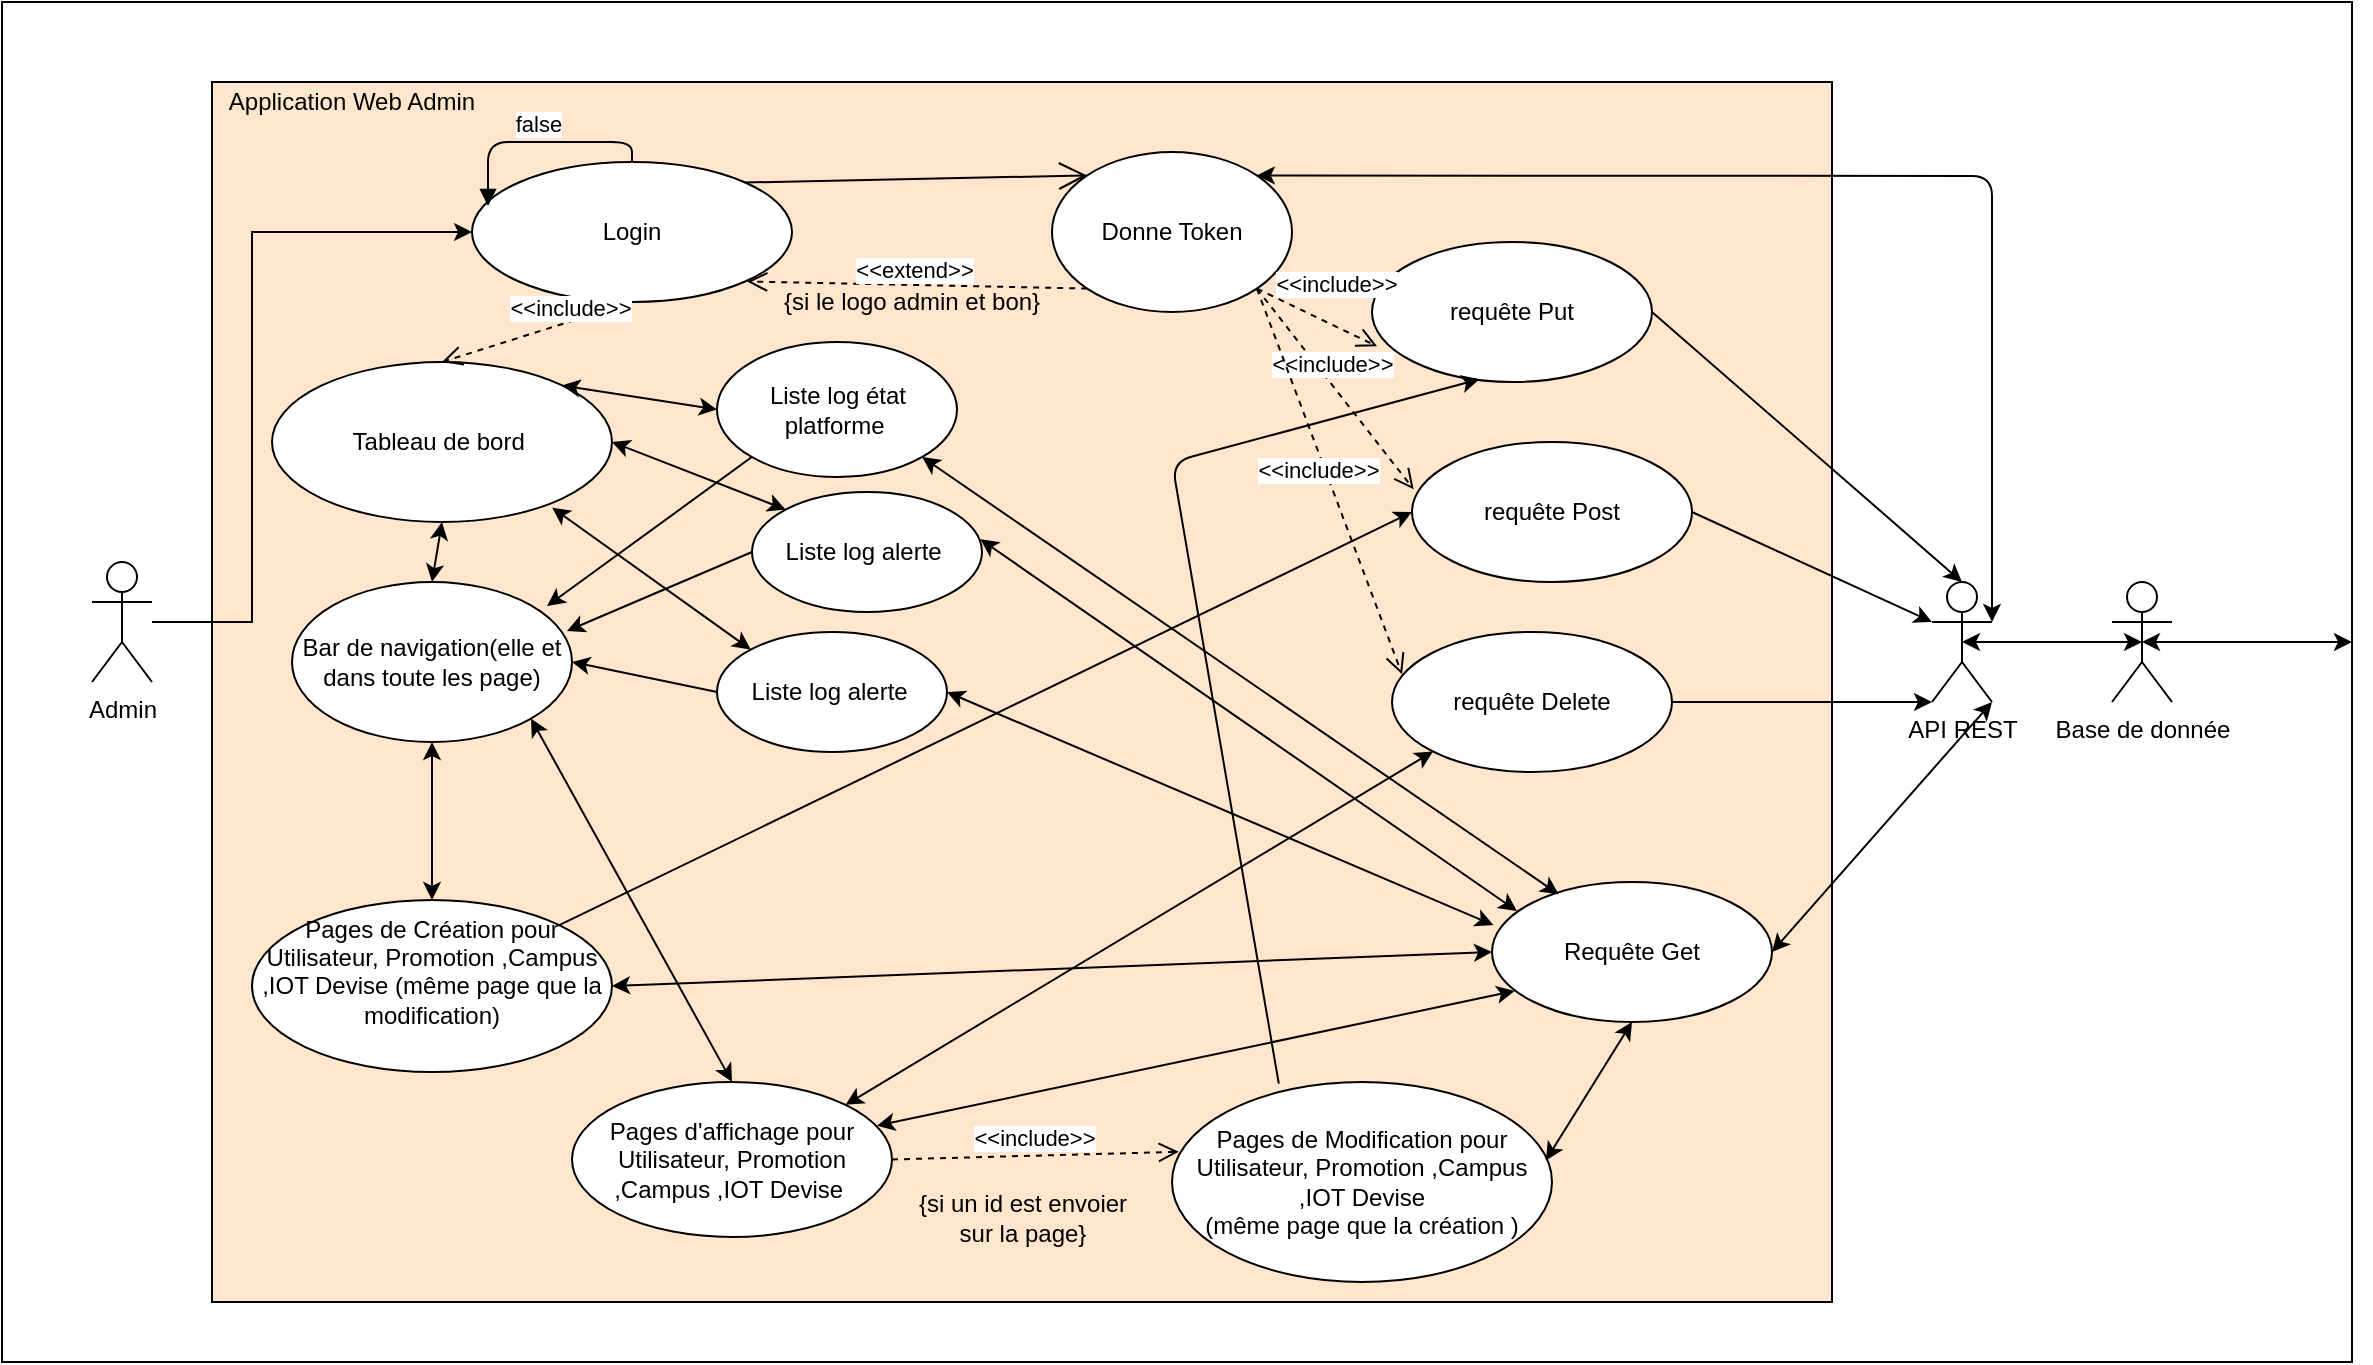 <mxfile version="14.6.13" type="github">
  <diagram id="NL5PwAvorvllwXM2dLGq" name="Page-1">
    <mxGraphModel dx="2131" dy="612" grid="1" gridSize="10" guides="1" tooltips="1" connect="1" arrows="1" fold="1" page="1" pageScale="1" pageWidth="827" pageHeight="1169" math="0" shadow="0">
      <root>
        <mxCell id="0" />
        <mxCell id="1" parent="0" />
        <mxCell id="5BYeUp9yFWM4JVloYDsu-1" value="" style="rounded=0;whiteSpace=wrap;html=1;fillColor=#FFFFFF;" vertex="1" parent="1">
          <mxGeometry x="-105" y="50" width="1175" height="680" as="geometry" />
        </mxCell>
        <mxCell id="5BYeUp9yFWM4JVloYDsu-6" value="" style="rounded=0;whiteSpace=wrap;html=1;fillColor=#FFE6CC;" vertex="1" parent="1">
          <mxGeometry y="90" width="810" height="610" as="geometry" />
        </mxCell>
        <mxCell id="5BYeUp9yFWM4JVloYDsu-22" value="Application Web Admin" style="text;html=1;strokeColor=none;fillColor=none;align=center;verticalAlign=middle;whiteSpace=wrap;rounded=0;" vertex="1" parent="1">
          <mxGeometry y="90" width="140" height="20" as="geometry" />
        </mxCell>
        <mxCell id="5BYeUp9yFWM4JVloYDsu-23" value="Login" style="ellipse;whiteSpace=wrap;html=1;fillColor=#FFFFFF;" vertex="1" parent="1">
          <mxGeometry x="130" y="130" width="160" height="70" as="geometry" />
        </mxCell>
        <mxCell id="5BYeUp9yFWM4JVloYDsu-26" style="edgeStyle=orthogonalEdgeStyle;rounded=0;orthogonalLoop=1;jettySize=auto;html=1;entryX=0;entryY=0.5;entryDx=0;entryDy=0;" edge="1" parent="1" source="5BYeUp9yFWM4JVloYDsu-25" target="5BYeUp9yFWM4JVloYDsu-23">
          <mxGeometry relative="1" as="geometry">
            <Array as="points">
              <mxPoint x="20" y="360" />
              <mxPoint x="20" y="165" />
            </Array>
          </mxGeometry>
        </mxCell>
        <mxCell id="5BYeUp9yFWM4JVloYDsu-25" value="Admin" style="shape=umlActor;verticalLabelPosition=bottom;verticalAlign=top;html=1;outlineConnect=0;fillColor=#FFFFFF;" vertex="1" parent="1">
          <mxGeometry x="-60" y="330" width="30" height="60" as="geometry" />
        </mxCell>
        <mxCell id="5BYeUp9yFWM4JVloYDsu-27" value="Donne Token" style="ellipse;whiteSpace=wrap;html=1;fillColor=#FFFFFF;" vertex="1" parent="1">
          <mxGeometry x="420" y="125" width="120" height="80" as="geometry" />
        </mxCell>
        <mxCell id="5BYeUp9yFWM4JVloYDsu-28" value="API REST" style="shape=umlActor;verticalLabelPosition=bottom;verticalAlign=top;html=1;outlineConnect=0;fillColor=#FFFFFF;" vertex="1" parent="1">
          <mxGeometry x="860" y="340" width="30" height="60" as="geometry" />
        </mxCell>
        <mxCell id="5BYeUp9yFWM4JVloYDsu-31" value="&amp;lt;&amp;lt;extend&amp;gt;&amp;gt;" style="html=1;verticalAlign=bottom;endArrow=open;dashed=1;endSize=8;entryX=1;entryY=1;entryDx=0;entryDy=0;exitX=0;exitY=1;exitDx=0;exitDy=0;" edge="1" parent="1" source="5BYeUp9yFWM4JVloYDsu-27">
          <mxGeometry x="0.026" y="2" relative="1" as="geometry">
            <mxPoint x="478.574" y="228.284" as="sourcePoint" />
            <mxPoint x="267.569" y="189.749" as="targetPoint" />
            <mxPoint as="offset" />
          </mxGeometry>
        </mxCell>
        <mxCell id="5BYeUp9yFWM4JVloYDsu-32" value="" style="endArrow=open;endFill=1;endSize=12;html=1;exitX=1;exitY=0;exitDx=0;exitDy=0;entryX=0;entryY=0;entryDx=0;entryDy=0;" edge="1" parent="1" source="5BYeUp9yFWM4JVloYDsu-23" target="5BYeUp9yFWM4JVloYDsu-27">
          <mxGeometry width="160" relative="1" as="geometry">
            <mxPoint x="270" y="300" as="sourcePoint" />
            <mxPoint x="430" y="300" as="targetPoint" />
          </mxGeometry>
        </mxCell>
        <mxCell id="5BYeUp9yFWM4JVloYDsu-34" value="false" style="html=1;verticalAlign=bottom;endArrow=block;exitX=0.5;exitY=0;exitDx=0;exitDy=0;entryX=0.05;entryY=0.314;entryDx=0;entryDy=0;entryPerimeter=0;" edge="1" parent="1" source="5BYeUp9yFWM4JVloYDsu-23" target="5BYeUp9yFWM4JVloYDsu-23">
          <mxGeometry width="80" relative="1" as="geometry">
            <mxPoint x="210" y="200" as="sourcePoint" />
            <mxPoint x="135" y="160" as="targetPoint" />
            <Array as="points">
              <mxPoint x="210" y="120" />
              <mxPoint x="138" y="120" />
            </Array>
          </mxGeometry>
        </mxCell>
        <mxCell id="5BYeUp9yFWM4JVloYDsu-38" value="{si le logo admin et bon}" style="text;html=1;strokeColor=none;fillColor=none;align=center;verticalAlign=middle;whiteSpace=wrap;rounded=0;" vertex="1" parent="1">
          <mxGeometry x="260" y="190" width="180" height="20" as="geometry" />
        </mxCell>
        <mxCell id="5BYeUp9yFWM4JVloYDsu-39" value="Tableau de bord&amp;nbsp;" style="ellipse;whiteSpace=wrap;html=1;fillColor=#FFFFFF;" vertex="1" parent="1">
          <mxGeometry x="30" y="230" width="170" height="80" as="geometry" />
        </mxCell>
        <mxCell id="5BYeUp9yFWM4JVloYDsu-40" value="&amp;lt;&amp;lt;include&amp;gt;&amp;gt;" style="html=1;verticalAlign=bottom;endArrow=open;dashed=1;endSize=8;entryX=0.5;entryY=0;entryDx=0;entryDy=0;exitX=0.5;exitY=1;exitDx=0;exitDy=0;" edge="1" parent="1" source="5BYeUp9yFWM4JVloYDsu-23" target="5BYeUp9yFWM4JVloYDsu-39">
          <mxGeometry x="-0.338" y="2" relative="1" as="geometry">
            <mxPoint x="440" y="400" as="sourcePoint" />
            <mxPoint x="360" y="400" as="targetPoint" />
            <mxPoint as="offset" />
          </mxGeometry>
        </mxCell>
        <mxCell id="5BYeUp9yFWM4JVloYDsu-41" value="requête Put" style="ellipse;whiteSpace=wrap;html=1;fillColor=#FFFFFF;" vertex="1" parent="1">
          <mxGeometry x="580" y="170" width="140" height="70" as="geometry" />
        </mxCell>
        <mxCell id="5BYeUp9yFWM4JVloYDsu-42" value="Liste log alerte&amp;nbsp;" style="ellipse;whiteSpace=wrap;html=1;fillColor=#FFFFFF;" vertex="1" parent="1">
          <mxGeometry x="270" y="295" width="115" height="60" as="geometry" />
        </mxCell>
        <mxCell id="5BYeUp9yFWM4JVloYDsu-43" value="Pages de Création pour Utilisateur, Promotion ,Campus ,IOT Devise (même page que la modification)&lt;br&gt;&amp;nbsp;" style="ellipse;whiteSpace=wrap;html=1;fillColor=#FFFFFF;" vertex="1" parent="1">
          <mxGeometry x="20" y="499" width="180" height="86" as="geometry" />
        </mxCell>
        <mxCell id="5BYeUp9yFWM4JVloYDsu-44" value="Liste log état platforme&amp;nbsp;" style="ellipse;whiteSpace=wrap;html=1;fillColor=#FFFFFF;" vertex="1" parent="1">
          <mxGeometry x="252.5" y="220" width="120" height="67.5" as="geometry" />
        </mxCell>
        <mxCell id="5BYeUp9yFWM4JVloYDsu-45" value="requête Post" style="ellipse;whiteSpace=wrap;html=1;fillColor=#FFFFFF;" vertex="1" parent="1">
          <mxGeometry x="600" y="270" width="140" height="70" as="geometry" />
        </mxCell>
        <mxCell id="5BYeUp9yFWM4JVloYDsu-46" value="Requête Get" style="ellipse;whiteSpace=wrap;html=1;fillColor=#FFFFFF;" vertex="1" parent="1">
          <mxGeometry x="640" y="490" width="140" height="70" as="geometry" />
        </mxCell>
        <mxCell id="5BYeUp9yFWM4JVloYDsu-48" value="requête Delete" style="ellipse;whiteSpace=wrap;html=1;fillColor=#FFFFFF;" vertex="1" parent="1">
          <mxGeometry x="590" y="365" width="140" height="70" as="geometry" />
        </mxCell>
        <mxCell id="5BYeUp9yFWM4JVloYDsu-59" value="&amp;lt;&amp;lt;include&amp;gt;&amp;gt;" style="html=1;verticalAlign=bottom;endArrow=open;dashed=1;endSize=8;exitX=1;exitY=1;exitDx=0;exitDy=0;entryX=0.018;entryY=0.745;entryDx=0;entryDy=0;entryPerimeter=0;" edge="1" parent="1" source="5BYeUp9yFWM4JVloYDsu-27" target="5BYeUp9yFWM4JVloYDsu-41">
          <mxGeometry x="0.149" y="11" relative="1" as="geometry">
            <mxPoint x="220" y="210" as="sourcePoint" />
            <mxPoint x="570" y="300" as="targetPoint" />
            <mxPoint as="offset" />
          </mxGeometry>
        </mxCell>
        <mxCell id="5BYeUp9yFWM4JVloYDsu-60" value="&amp;lt;&amp;lt;include&amp;gt;&amp;gt;" style="html=1;verticalAlign=bottom;endArrow=open;dashed=1;endSize=8;exitX=1;exitY=1;exitDx=0;exitDy=0;entryX=0.006;entryY=0.338;entryDx=0;entryDy=0;entryPerimeter=0;" edge="1" parent="1" source="5BYeUp9yFWM4JVloYDsu-27" target="5BYeUp9yFWM4JVloYDsu-45">
          <mxGeometry x="-0.059" y="1" relative="1" as="geometry">
            <mxPoint x="532.426" y="203.284" as="sourcePoint" />
            <mxPoint x="580" y="310" as="targetPoint" />
            <mxPoint as="offset" />
          </mxGeometry>
        </mxCell>
        <mxCell id="5BYeUp9yFWM4JVloYDsu-61" value="&amp;lt;&amp;lt;include&amp;gt;&amp;gt;" style="html=1;verticalAlign=bottom;endArrow=open;dashed=1;endSize=8;exitX=1;exitY=1;exitDx=0;exitDy=0;entryX=0.036;entryY=0.302;entryDx=0;entryDy=0;entryPerimeter=0;" edge="1" parent="1" source="5BYeUp9yFWM4JVloYDsu-27" target="5BYeUp9yFWM4JVloYDsu-48">
          <mxGeometry x="0.009" y="-7" relative="1" as="geometry">
            <mxPoint x="532.426" y="203.284" as="sourcePoint" />
            <mxPoint x="580" y="310" as="targetPoint" />
            <mxPoint as="offset" />
          </mxGeometry>
        </mxCell>
        <mxCell id="5BYeUp9yFWM4JVloYDsu-66" value="" style="endArrow=classic;startArrow=classic;html=1;exitX=1;exitY=0;exitDx=0;exitDy=0;entryX=0;entryY=0.5;entryDx=0;entryDy=0;" edge="1" parent="1" source="5BYeUp9yFWM4JVloYDsu-39" target="5BYeUp9yFWM4JVloYDsu-44">
          <mxGeometry width="50" height="50" relative="1" as="geometry">
            <mxPoint x="400" y="380" as="sourcePoint" />
            <mxPoint x="450" y="330" as="targetPoint" />
          </mxGeometry>
        </mxCell>
        <mxCell id="5BYeUp9yFWM4JVloYDsu-67" value="" style="endArrow=classic;startArrow=classic;html=1;exitX=0;exitY=0;exitDx=0;exitDy=0;entryX=1;entryY=0.5;entryDx=0;entryDy=0;" edge="1" parent="1" source="5BYeUp9yFWM4JVloYDsu-42" target="5BYeUp9yFWM4JVloYDsu-39">
          <mxGeometry width="50" height="50" relative="1" as="geometry">
            <mxPoint x="225.104" y="276.716" as="sourcePoint" />
            <mxPoint x="260" y="263.75" as="targetPoint" />
          </mxGeometry>
        </mxCell>
        <mxCell id="5BYeUp9yFWM4JVloYDsu-68" value="" style="endArrow=classic;startArrow=classic;html=1;entryX=1;entryY=1;entryDx=0;entryDy=0;exitX=0.238;exitY=0.088;exitDx=0;exitDy=0;exitPerimeter=0;" edge="1" parent="1" source="5BYeUp9yFWM4JVloYDsu-46" target="5BYeUp9yFWM4JVloYDsu-44">
          <mxGeometry width="50" height="50" relative="1" as="geometry">
            <mxPoint x="580" y="470" as="sourcePoint" />
            <mxPoint x="260" y="263.75" as="targetPoint" />
          </mxGeometry>
        </mxCell>
        <mxCell id="5BYeUp9yFWM4JVloYDsu-69" value="" style="endArrow=classic;startArrow=classic;html=1;entryX=0.993;entryY=0.394;entryDx=0;entryDy=0;entryPerimeter=0;exitX=0.089;exitY=0.207;exitDx=0;exitDy=0;exitPerimeter=0;" edge="1" parent="1" source="5BYeUp9yFWM4JVloYDsu-46" target="5BYeUp9yFWM4JVloYDsu-42">
          <mxGeometry width="50" height="50" relative="1" as="geometry">
            <mxPoint x="590" y="480" as="sourcePoint" />
            <mxPoint x="362.689" y="287.466" as="targetPoint" />
          </mxGeometry>
        </mxCell>
        <mxCell id="5BYeUp9yFWM4JVloYDsu-70" value="Bar de navigation(elle et dans toute les page)" style="ellipse;whiteSpace=wrap;html=1;fillColor=#FFFFFF;" vertex="1" parent="1">
          <mxGeometry x="40" y="340" width="140" height="80" as="geometry" />
        </mxCell>
        <mxCell id="5BYeUp9yFWM4JVloYDsu-72" value="" style="endArrow=classic;startArrow=classic;html=1;exitX=0.5;exitY=0;exitDx=0;exitDy=0;entryX=0.5;entryY=1;entryDx=0;entryDy=0;" edge="1" parent="1" source="5BYeUp9yFWM4JVloYDsu-70" target="5BYeUp9yFWM4JVloYDsu-39">
          <mxGeometry width="50" height="50" relative="1" as="geometry">
            <mxPoint x="400" y="460" as="sourcePoint" />
            <mxPoint x="450" y="410" as="targetPoint" />
          </mxGeometry>
        </mxCell>
        <mxCell id="5BYeUp9yFWM4JVloYDsu-73" value="Liste log alerte&amp;nbsp;" style="ellipse;whiteSpace=wrap;html=1;fillColor=#FFFFFF;" vertex="1" parent="1">
          <mxGeometry x="252.5" y="365" width="115" height="60" as="geometry" />
        </mxCell>
        <mxCell id="5BYeUp9yFWM4JVloYDsu-74" value="" style="endArrow=classic;startArrow=classic;html=1;exitX=0.824;exitY=0.91;exitDx=0;exitDy=0;exitPerimeter=0;entryX=0;entryY=0;entryDx=0;entryDy=0;" edge="1" parent="1" source="5BYeUp9yFWM4JVloYDsu-39" target="5BYeUp9yFWM4JVloYDsu-73">
          <mxGeometry width="50" height="50" relative="1" as="geometry">
            <mxPoint x="400" y="460" as="sourcePoint" />
            <mxPoint x="450" y="410" as="targetPoint" />
          </mxGeometry>
        </mxCell>
        <mxCell id="5BYeUp9yFWM4JVloYDsu-76" value="" style="endArrow=classic;html=1;entryX=1;entryY=0.5;entryDx=0;entryDy=0;exitX=0;exitY=0.5;exitDx=0;exitDy=0;" edge="1" parent="1" source="5BYeUp9yFWM4JVloYDsu-73" target="5BYeUp9yFWM4JVloYDsu-70">
          <mxGeometry width="50" height="50" relative="1" as="geometry">
            <mxPoint x="400" y="460" as="sourcePoint" />
            <mxPoint x="450" y="410" as="targetPoint" />
          </mxGeometry>
        </mxCell>
        <mxCell id="5BYeUp9yFWM4JVloYDsu-77" value="" style="endArrow=classic;html=1;exitX=0;exitY=0.5;exitDx=0;exitDy=0;entryX=0.982;entryY=0.306;entryDx=0;entryDy=0;entryPerimeter=0;" edge="1" parent="1" source="5BYeUp9yFWM4JVloYDsu-42" target="5BYeUp9yFWM4JVloYDsu-70">
          <mxGeometry width="50" height="50" relative="1" as="geometry">
            <mxPoint x="400" y="460" as="sourcePoint" />
            <mxPoint x="450" y="410" as="targetPoint" />
          </mxGeometry>
        </mxCell>
        <mxCell id="5BYeUp9yFWM4JVloYDsu-78" value="" style="endArrow=classic;html=1;exitX=0;exitY=1;exitDx=0;exitDy=0;entryX=0.911;entryY=0.15;entryDx=0;entryDy=0;entryPerimeter=0;" edge="1" parent="1" source="5BYeUp9yFWM4JVloYDsu-44" target="5BYeUp9yFWM4JVloYDsu-70">
          <mxGeometry width="50" height="50" relative="1" as="geometry">
            <mxPoint x="400" y="460" as="sourcePoint" />
            <mxPoint x="450" y="410" as="targetPoint" />
          </mxGeometry>
        </mxCell>
        <mxCell id="5BYeUp9yFWM4JVloYDsu-79" value="Pages d&#39;affichage pour Utilisateur, Promotion ,Campus ,IOT Devise&amp;nbsp;" style="ellipse;whiteSpace=wrap;html=1;fillColor=#FFFFFF;" vertex="1" parent="1">
          <mxGeometry x="180" y="590" width="160" height="77.5" as="geometry" />
        </mxCell>
        <mxCell id="5BYeUp9yFWM4JVloYDsu-80" value="" style="endArrow=classic;startArrow=classic;html=1;exitX=0.953;exitY=0.282;exitDx=0;exitDy=0;exitPerimeter=0;entryX=0.081;entryY=0.778;entryDx=0;entryDy=0;entryPerimeter=0;" edge="1" parent="1" source="5BYeUp9yFWM4JVloYDsu-79" target="5BYeUp9yFWM4JVloYDsu-46">
          <mxGeometry width="50" height="50" relative="1" as="geometry">
            <mxPoint x="400" y="440" as="sourcePoint" />
            <mxPoint x="450" y="390" as="targetPoint" />
          </mxGeometry>
        </mxCell>
        <mxCell id="5BYeUp9yFWM4JVloYDsu-81" value="" style="endArrow=classic;startArrow=classic;html=1;exitX=1;exitY=0;exitDx=0;exitDy=0;entryX=0;entryY=1;entryDx=0;entryDy=0;" edge="1" parent="1" source="5BYeUp9yFWM4JVloYDsu-79" target="5BYeUp9yFWM4JVloYDsu-48">
          <mxGeometry width="50" height="50" relative="1" as="geometry">
            <mxPoint x="562.48" y="577.855" as="sourcePoint" />
            <mxPoint x="649.16" y="543.68" as="targetPoint" />
          </mxGeometry>
        </mxCell>
        <mxCell id="5BYeUp9yFWM4JVloYDsu-82" value="Pages de Modification pour Utilisateur, Promotion ,Campus ,IOT Devise&lt;br&gt;(même page que la création )" style="ellipse;whiteSpace=wrap;html=1;fillColor=#FFFFFF;" vertex="1" parent="1">
          <mxGeometry x="480" y="590" width="190" height="100" as="geometry" />
        </mxCell>
        <mxCell id="5BYeUp9yFWM4JVloYDsu-83" value="" style="endArrow=classic;startArrow=classic;html=1;exitX=0.5;exitY=0;exitDx=0;exitDy=0;entryX=1;entryY=1;entryDx=0;entryDy=0;" edge="1" parent="1" source="5BYeUp9yFWM4JVloYDsu-79" target="5BYeUp9yFWM4JVloYDsu-70">
          <mxGeometry width="50" height="50" relative="1" as="geometry">
            <mxPoint x="400" y="560" as="sourcePoint" />
            <mxPoint x="450" y="510" as="targetPoint" />
          </mxGeometry>
        </mxCell>
        <mxCell id="5BYeUp9yFWM4JVloYDsu-86" value="" style="endArrow=classic;startArrow=classic;html=1;exitX=0.5;exitY=0;exitDx=0;exitDy=0;entryX=0.5;entryY=1;entryDx=0;entryDy=0;" edge="1" parent="1" source="5BYeUp9yFWM4JVloYDsu-43" target="5BYeUp9yFWM4JVloYDsu-70">
          <mxGeometry width="50" height="50" relative="1" as="geometry">
            <mxPoint x="244.896" y="554.645" as="sourcePoint" />
            <mxPoint x="175.02" y="421.2" as="targetPoint" />
          </mxGeometry>
        </mxCell>
        <mxCell id="5BYeUp9yFWM4JVloYDsu-88" value="" style="endArrow=classic;html=1;exitX=0.281;exitY=0.008;exitDx=0;exitDy=0;exitPerimeter=0;entryX=0.384;entryY=0.98;entryDx=0;entryDy=0;entryPerimeter=0;" edge="1" parent="1" source="5BYeUp9yFWM4JVloYDsu-82" target="5BYeUp9yFWM4JVloYDsu-41">
          <mxGeometry width="50" height="50" relative="1" as="geometry">
            <mxPoint x="430" y="410" as="sourcePoint" />
            <mxPoint x="480" y="360" as="targetPoint" />
            <Array as="points">
              <mxPoint x="480" y="280" />
            </Array>
          </mxGeometry>
        </mxCell>
        <mxCell id="5BYeUp9yFWM4JVloYDsu-89" value="" style="endArrow=classic;html=1;exitX=1;exitY=0;exitDx=0;exitDy=0;entryX=0;entryY=0.5;entryDx=0;entryDy=0;" edge="1" parent="1" source="5BYeUp9yFWM4JVloYDsu-43" target="5BYeUp9yFWM4JVloYDsu-45">
          <mxGeometry width="50" height="50" relative="1" as="geometry">
            <mxPoint x="430" y="410" as="sourcePoint" />
            <mxPoint x="480" y="360" as="targetPoint" />
          </mxGeometry>
        </mxCell>
        <mxCell id="5BYeUp9yFWM4JVloYDsu-90" value="" style="endArrow=classic;startArrow=classic;html=1;exitX=0.984;exitY=0.392;exitDx=0;exitDy=0;exitPerimeter=0;entryX=0.5;entryY=1;entryDx=0;entryDy=0;" edge="1" parent="1" source="5BYeUp9yFWM4JVloYDsu-82" target="5BYeUp9yFWM4JVloYDsu-46">
          <mxGeometry width="50" height="50" relative="1" as="geometry">
            <mxPoint x="430" y="410" as="sourcePoint" />
            <mxPoint x="480" y="360" as="targetPoint" />
          </mxGeometry>
        </mxCell>
        <mxCell id="5BYeUp9yFWM4JVloYDsu-91" value="" style="endArrow=classic;startArrow=classic;html=1;exitX=1;exitY=0.5;exitDx=0;exitDy=0;entryX=0;entryY=0.5;entryDx=0;entryDy=0;" edge="1" parent="1" source="5BYeUp9yFWM4JVloYDsu-43" target="5BYeUp9yFWM4JVloYDsu-46">
          <mxGeometry width="50" height="50" relative="1" as="geometry">
            <mxPoint x="430" y="410" as="sourcePoint" />
            <mxPoint x="480" y="360" as="targetPoint" />
          </mxGeometry>
        </mxCell>
        <mxCell id="5BYeUp9yFWM4JVloYDsu-92" value="&amp;lt;&amp;lt;include&amp;gt;&amp;gt;" style="html=1;verticalAlign=bottom;endArrow=open;dashed=1;endSize=8;entryX=0.018;entryY=0.349;entryDx=0;entryDy=0;exitX=1;exitY=0.5;exitDx=0;exitDy=0;entryPerimeter=0;" edge="1" parent="1" source="5BYeUp9yFWM4JVloYDsu-79" target="5BYeUp9yFWM4JVloYDsu-82">
          <mxGeometry relative="1" as="geometry">
            <mxPoint x="500" y="380" as="sourcePoint" />
            <mxPoint x="420" y="380" as="targetPoint" />
          </mxGeometry>
        </mxCell>
        <mxCell id="5BYeUp9yFWM4JVloYDsu-94" value="{si un id est envoier sur la page}" style="text;html=1;strokeColor=none;fillColor=none;align=center;verticalAlign=middle;whiteSpace=wrap;rounded=0;" vertex="1" parent="1">
          <mxGeometry x="347.5" y="647.5" width="115" height="20" as="geometry" />
        </mxCell>
        <mxCell id="5BYeUp9yFWM4JVloYDsu-95" value="" style="endArrow=classic;startArrow=classic;html=1;entryX=1;entryY=0.333;entryDx=0;entryDy=0;entryPerimeter=0;exitX=1;exitY=0;exitDx=0;exitDy=0;" edge="1" parent="1" source="5BYeUp9yFWM4JVloYDsu-27" target="5BYeUp9yFWM4JVloYDsu-28">
          <mxGeometry width="50" height="50" relative="1" as="geometry">
            <mxPoint x="240" y="390" as="sourcePoint" />
            <mxPoint x="290" y="340" as="targetPoint" />
            <Array as="points">
              <mxPoint x="890" y="137" />
            </Array>
          </mxGeometry>
        </mxCell>
        <mxCell id="5BYeUp9yFWM4JVloYDsu-97" value="" style="endArrow=classic;startArrow=classic;html=1;entryX=1;entryY=0.5;entryDx=0;entryDy=0;exitX=1;exitY=1;exitDx=0;exitDy=0;exitPerimeter=0;" edge="1" parent="1" source="5BYeUp9yFWM4JVloYDsu-28" target="5BYeUp9yFWM4JVloYDsu-46">
          <mxGeometry width="50" height="50" relative="1" as="geometry">
            <mxPoint x="240" y="390" as="sourcePoint" />
            <mxPoint x="290" y="340" as="targetPoint" />
          </mxGeometry>
        </mxCell>
        <mxCell id="5BYeUp9yFWM4JVloYDsu-98" value="" style="endArrow=classic;html=1;exitX=1;exitY=0.5;exitDx=0;exitDy=0;entryX=0;entryY=1;entryDx=0;entryDy=0;entryPerimeter=0;" edge="1" parent="1" source="5BYeUp9yFWM4JVloYDsu-48" target="5BYeUp9yFWM4JVloYDsu-28">
          <mxGeometry width="50" height="50" relative="1" as="geometry">
            <mxPoint x="240" y="390" as="sourcePoint" />
            <mxPoint x="860" y="360" as="targetPoint" />
          </mxGeometry>
        </mxCell>
        <mxCell id="5BYeUp9yFWM4JVloYDsu-99" value="" style="endArrow=classic;html=1;exitX=1;exitY=0.5;exitDx=0;exitDy=0;" edge="1" parent="1" source="5BYeUp9yFWM4JVloYDsu-45">
          <mxGeometry width="50" height="50" relative="1" as="geometry">
            <mxPoint x="740" y="410" as="sourcePoint" />
            <mxPoint x="860" y="360" as="targetPoint" />
          </mxGeometry>
        </mxCell>
        <mxCell id="5BYeUp9yFWM4JVloYDsu-100" value="" style="endArrow=classic;html=1;entryX=0.5;entryY=0;entryDx=0;entryDy=0;entryPerimeter=0;exitX=1;exitY=0.5;exitDx=0;exitDy=0;" edge="1" parent="1" source="5BYeUp9yFWM4JVloYDsu-41" target="5BYeUp9yFWM4JVloYDsu-28">
          <mxGeometry width="50" height="50" relative="1" as="geometry">
            <mxPoint x="750" y="420" as="sourcePoint" />
            <mxPoint x="880" y="380" as="targetPoint" />
          </mxGeometry>
        </mxCell>
        <mxCell id="5BYeUp9yFWM4JVloYDsu-101" value="Base de donnée" style="shape=umlActor;verticalLabelPosition=bottom;verticalAlign=top;html=1;outlineConnect=0;fillColor=#FFFFFF;" vertex="1" parent="1">
          <mxGeometry x="950" y="340" width="30" height="60" as="geometry" />
        </mxCell>
        <mxCell id="5BYeUp9yFWM4JVloYDsu-102" value="" style="endArrow=classic;startArrow=classic;html=1;entryX=0.5;entryY=0.5;entryDx=0;entryDy=0;entryPerimeter=0;exitX=0.5;exitY=0.5;exitDx=0;exitDy=0;exitPerimeter=0;" edge="1" parent="1" source="5BYeUp9yFWM4JVloYDsu-28" target="5BYeUp9yFWM4JVloYDsu-101">
          <mxGeometry width="50" height="50" relative="1" as="geometry">
            <mxPoint x="520" y="320" as="sourcePoint" />
            <mxPoint x="570" y="270" as="targetPoint" />
          </mxGeometry>
        </mxCell>
        <mxCell id="5BYeUp9yFWM4JVloYDsu-105" value="" style="endArrow=classic;startArrow=classic;html=1;exitX=0.5;exitY=0.5;exitDx=0;exitDy=0;exitPerimeter=0;" edge="1" parent="1" source="5BYeUp9yFWM4JVloYDsu-101">
          <mxGeometry width="50" height="50" relative="1" as="geometry">
            <mxPoint x="520" y="320" as="sourcePoint" />
            <mxPoint x="1070" y="370" as="targetPoint" />
          </mxGeometry>
        </mxCell>
        <mxCell id="5BYeUp9yFWM4JVloYDsu-106" value="" style="endArrow=classic;startArrow=classic;html=1;exitX=1;exitY=0.5;exitDx=0;exitDy=0;entryX=0.005;entryY=0.308;entryDx=0;entryDy=0;entryPerimeter=0;" edge="1" parent="1" source="5BYeUp9yFWM4JVloYDsu-73" target="5BYeUp9yFWM4JVloYDsu-46">
          <mxGeometry width="50" height="50" relative="1" as="geometry">
            <mxPoint x="530" y="410" as="sourcePoint" />
            <mxPoint x="580" y="360" as="targetPoint" />
          </mxGeometry>
        </mxCell>
      </root>
    </mxGraphModel>
  </diagram>
</mxfile>
